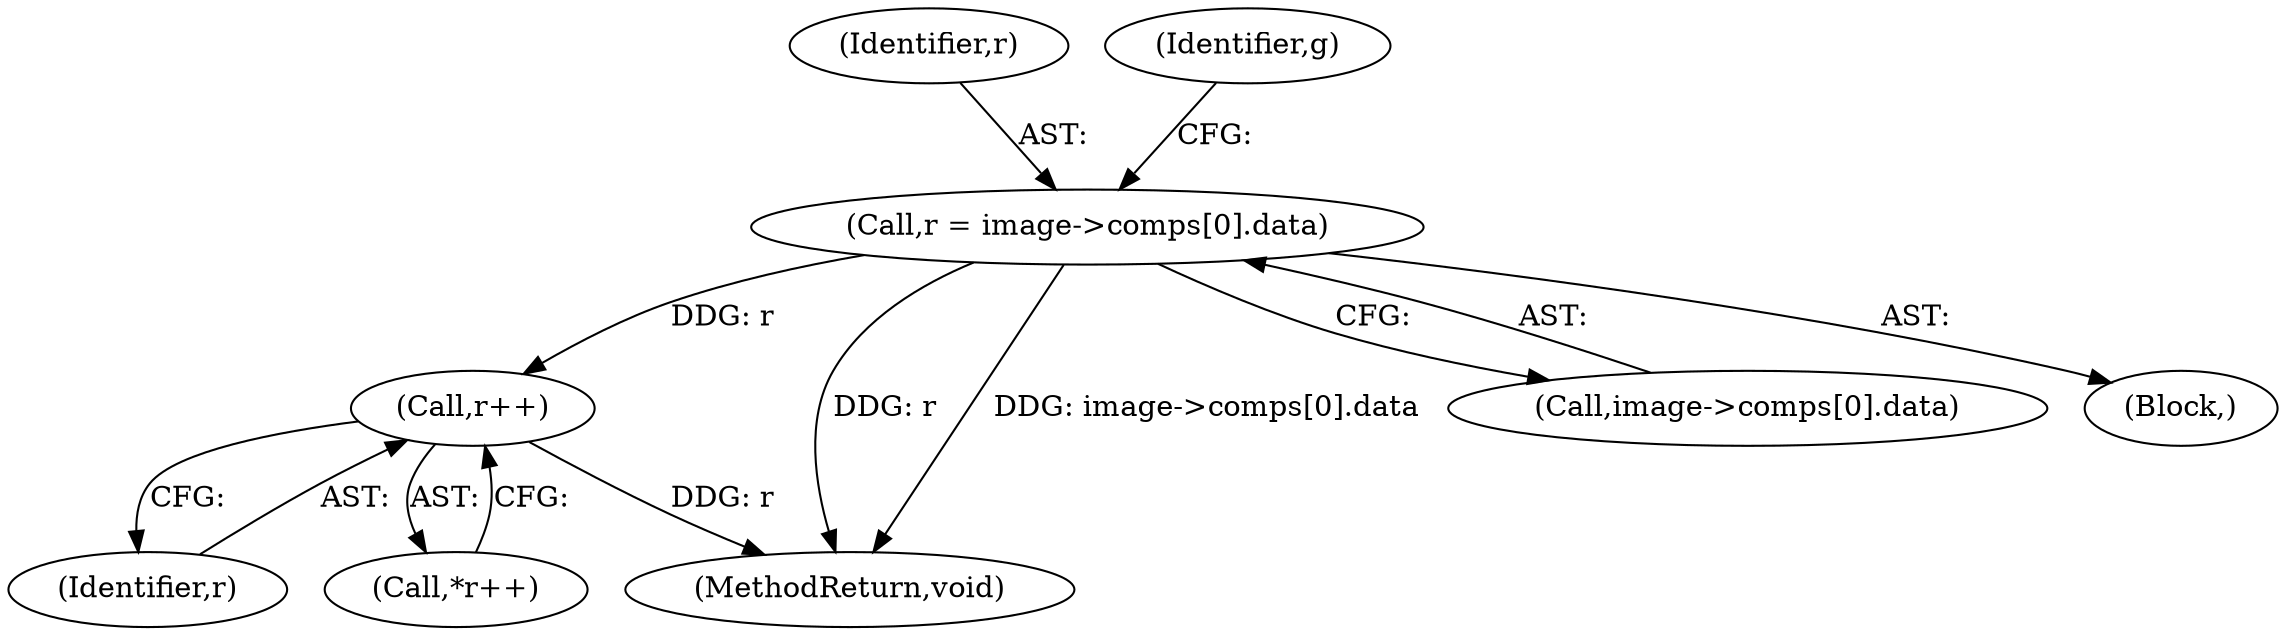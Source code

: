 digraph "0_openjpeg_2e5ab1d9987831c981ff05862e8ccf1381ed58ea@array" {
"1000699" [label="(Call,r = image->comps[0].data)"];
"1000738" [label="(Call,r++)"];
"1000739" [label="(Identifier,r)"];
"1000737" [label="(Call,*r++)"];
"1000700" [label="(Identifier,r)"];
"1000738" [label="(Call,r++)"];
"1001560" [label="(MethodReturn,void)"];
"1000701" [label="(Call,image->comps[0].data)"];
"1000709" [label="(Identifier,g)"];
"1000699" [label="(Call,r = image->comps[0].data)"];
"1000582" [label="(Block,)"];
"1000699" -> "1000582"  [label="AST: "];
"1000699" -> "1000701"  [label="CFG: "];
"1000700" -> "1000699"  [label="AST: "];
"1000701" -> "1000699"  [label="AST: "];
"1000709" -> "1000699"  [label="CFG: "];
"1000699" -> "1001560"  [label="DDG: r"];
"1000699" -> "1001560"  [label="DDG: image->comps[0].data"];
"1000699" -> "1000738"  [label="DDG: r"];
"1000738" -> "1000737"  [label="AST: "];
"1000738" -> "1000739"  [label="CFG: "];
"1000739" -> "1000738"  [label="AST: "];
"1000737" -> "1000738"  [label="CFG: "];
"1000738" -> "1001560"  [label="DDG: r"];
}
